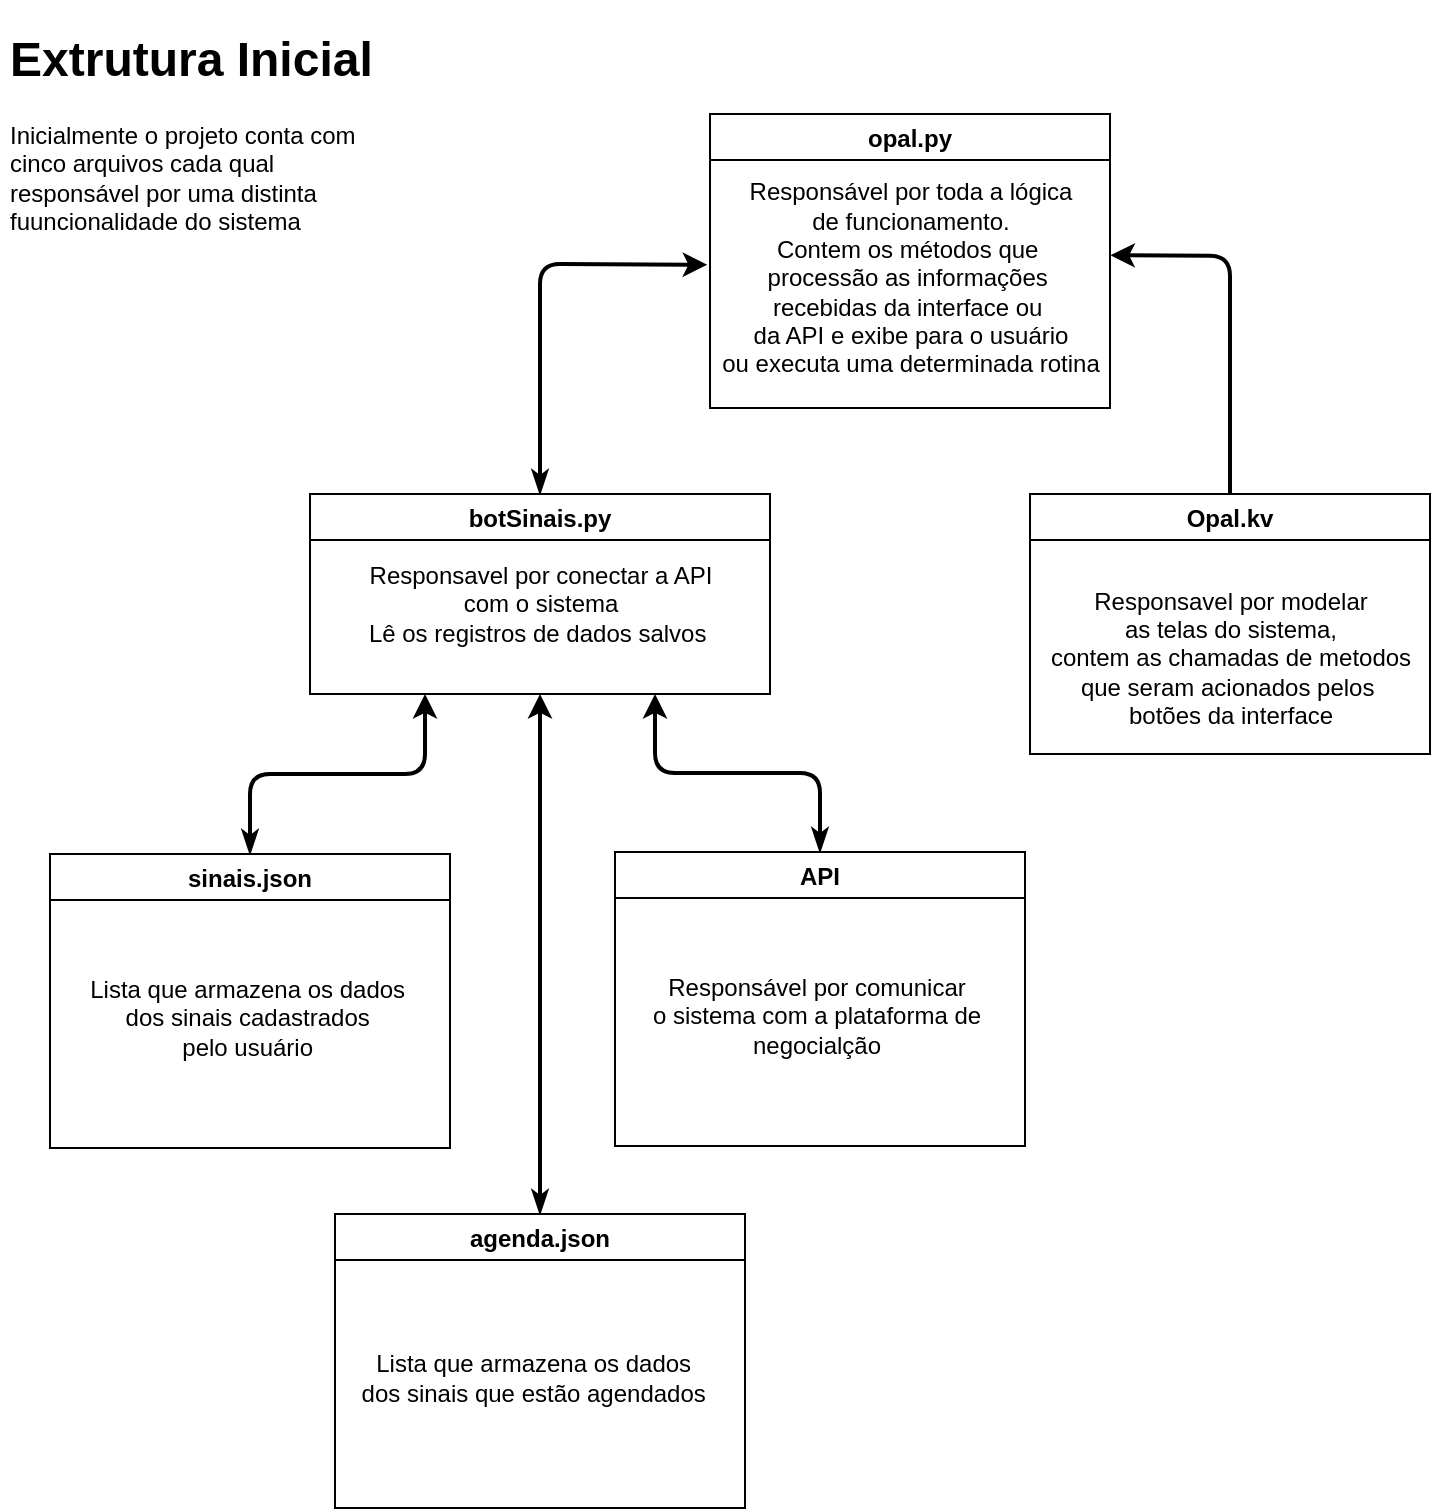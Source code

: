 <mxfile>
    <diagram id="fHe_8uKbHzjOx5UuiTHo" name="Página-1">
        <mxGraphModel dx="837" dy="585" grid="1" gridSize="10" guides="1" tooltips="1" connect="1" arrows="1" fold="1" page="1" pageScale="1" pageWidth="827" pageHeight="1169" math="0" shadow="0">
            <root>
                <mxCell id="0"/>
                <mxCell id="1" parent="0"/>
                <mxCell id="2" value="&lt;h1&gt;Extrutura Inicial&lt;/h1&gt;&lt;p&gt;Inicialmente o projeto conta com cinco arquivos cada qual responsável por uma distinta fuuncionalidade do sistema&lt;/p&gt;" style="text;html=1;strokeColor=none;fillColor=none;spacing=5;spacingTop=-20;whiteSpace=wrap;overflow=hidden;rounded=0;" parent="1" vertex="1">
                    <mxGeometry x="32" y="33" width="190" height="120" as="geometry"/>
                </mxCell>
                <mxCell id="15" style="edgeStyle=none;html=1;exitX=0.5;exitY=0;exitDx=0;exitDy=0;entryX=-0.007;entryY=0.434;entryDx=0;entryDy=0;entryPerimeter=0;endArrow=classic;endFill=1;strokeWidth=2;startArrow=classicThin;startFill=1;" parent="1" source="3" target="9" edge="1">
                    <mxGeometry relative="1" as="geometry">
                        <mxPoint x="302" y="180" as="targetPoint"/>
                        <Array as="points">
                            <mxPoint x="302" y="155"/>
                        </Array>
                    </mxGeometry>
                </mxCell>
                <mxCell id="3" value="botSinais.py" style="swimlane;" parent="1" vertex="1">
                    <mxGeometry x="187" y="270" width="230" height="100" as="geometry"/>
                </mxCell>
                <mxCell id="4" value="Responsavel por conectar a API &lt;br&gt;com o sistema&lt;br&gt;Lê os registros de dados salvos&amp;nbsp;" style="text;html=1;align=center;verticalAlign=middle;resizable=0;points=[];autosize=1;strokeColor=none;fillColor=none;" parent="3" vertex="1">
                    <mxGeometry x="20" y="30" width="190" height="50" as="geometry"/>
                </mxCell>
                <mxCell id="16" style="edgeStyle=none;html=1;exitX=0.5;exitY=0;exitDx=0;exitDy=0;entryX=1.001;entryY=0.386;entryDx=0;entryDy=0;entryPerimeter=0;startArrow=none;startFill=0;endArrow=classic;endFill=1;strokeWidth=2;" parent="1" source="6" target="9" edge="1">
                    <mxGeometry relative="1" as="geometry">
                        <Array as="points">
                            <mxPoint x="647" y="151"/>
                        </Array>
                    </mxGeometry>
                </mxCell>
                <mxCell id="6" value="Opal.kv" style="swimlane;" parent="1" vertex="1">
                    <mxGeometry x="547" y="270" width="200" height="130" as="geometry"/>
                </mxCell>
                <mxCell id="7" value="Responsavel por modelar&lt;br&gt;as telas do sistema,&lt;br&gt;contem as chamadas de metodos&lt;br&gt;que seram acionados pelos&amp;nbsp;&lt;br&gt;botões da interface" style="text;html=1;align=center;verticalAlign=middle;resizable=0;points=[];autosize=1;strokeColor=none;fillColor=none;" parent="6" vertex="1">
                    <mxGeometry y="42" width="200" height="80" as="geometry"/>
                </mxCell>
                <mxCell id="8" value="opal.py" style="swimlane;" parent="1" vertex="1">
                    <mxGeometry x="387" y="80" width="200" height="147" as="geometry"/>
                </mxCell>
                <mxCell id="9" value="Responsável por toda a lógica&lt;br&gt;de funcionamento.&lt;br&gt;Contem os métodos que&amp;nbsp;&lt;br&gt;processão as informações&amp;nbsp;&lt;br&gt;recebidas da interface ou&amp;nbsp;&lt;br&gt;da API e exibe para o usuário&lt;br&gt;ou executa uma determinada rotina" style="text;html=1;align=center;verticalAlign=middle;resizable=0;points=[];autosize=1;strokeColor=none;fillColor=none;" parent="8" vertex="1">
                    <mxGeometry y="32" width="200" height="100" as="geometry"/>
                </mxCell>
                <mxCell id="17" style="edgeStyle=orthogonalEdgeStyle;html=1;exitX=0.5;exitY=0;exitDx=0;exitDy=0;entryX=0.25;entryY=1;entryDx=0;entryDy=0;startArrow=classicThin;startFill=1;endArrow=classic;endFill=1;strokeWidth=2;" parent="1" source="10" target="3" edge="1">
                    <mxGeometry relative="1" as="geometry"/>
                </mxCell>
                <mxCell id="10" value="sinais.json" style="swimlane;" parent="1" vertex="1">
                    <mxGeometry x="57" y="450" width="200" height="147" as="geometry"/>
                </mxCell>
                <mxCell id="11" value="Lista que armazena os dados&amp;nbsp;&lt;br&gt;dos sinais cadastrados&amp;nbsp;&lt;br&gt;pelo usuário&amp;nbsp;" style="text;html=1;align=center;verticalAlign=middle;resizable=0;points=[];autosize=1;strokeColor=none;fillColor=none;" parent="10" vertex="1">
                    <mxGeometry x="10" y="57" width="180" height="50" as="geometry"/>
                </mxCell>
                <mxCell id="18" style="edgeStyle=orthogonalEdgeStyle;html=1;exitX=0.5;exitY=0;exitDx=0;exitDy=0;entryX=0.5;entryY=1;entryDx=0;entryDy=0;startArrow=classicThin;startFill=1;endArrow=classic;endFill=1;strokeWidth=2;" parent="1" source="12" target="3" edge="1">
                    <mxGeometry relative="1" as="geometry"/>
                </mxCell>
                <mxCell id="12" value="agenda.json" style="swimlane;" parent="1" vertex="1">
                    <mxGeometry x="199.5" y="630" width="205" height="147" as="geometry"/>
                </mxCell>
                <mxCell id="13" value="Lista que armazena os dados&amp;nbsp;&lt;br&gt;dos sinais que estão agendados&amp;nbsp;" style="text;html=1;align=center;verticalAlign=middle;resizable=0;points=[];autosize=1;strokeColor=none;fillColor=none;" parent="12" vertex="1">
                    <mxGeometry x="5" y="67" width="190" height="30" as="geometry"/>
                </mxCell>
                <mxCell id="22" style="edgeStyle=orthogonalEdgeStyle;html=1;exitX=0.5;exitY=0;exitDx=0;exitDy=0;entryX=0.75;entryY=1;entryDx=0;entryDy=0;startArrow=classicThin;startFill=1;endArrow=classic;endFill=1;strokeWidth=2;" parent="1" source="20" target="3" edge="1">
                    <mxGeometry relative="1" as="geometry"/>
                </mxCell>
                <mxCell id="20" value="API" style="swimlane;" parent="1" vertex="1">
                    <mxGeometry x="339.5" y="449" width="205" height="147" as="geometry"/>
                </mxCell>
                <mxCell id="21" value="Responsável por comunicar&lt;br&gt;o sistema com a plataforma de&lt;br&gt;negocialção" style="text;html=1;align=center;verticalAlign=middle;resizable=0;points=[];autosize=1;strokeColor=none;fillColor=none;" parent="20" vertex="1">
                    <mxGeometry x="10" y="57" width="180" height="50" as="geometry"/>
                </mxCell>
            </root>
        </mxGraphModel>
    </diagram>
</mxfile>